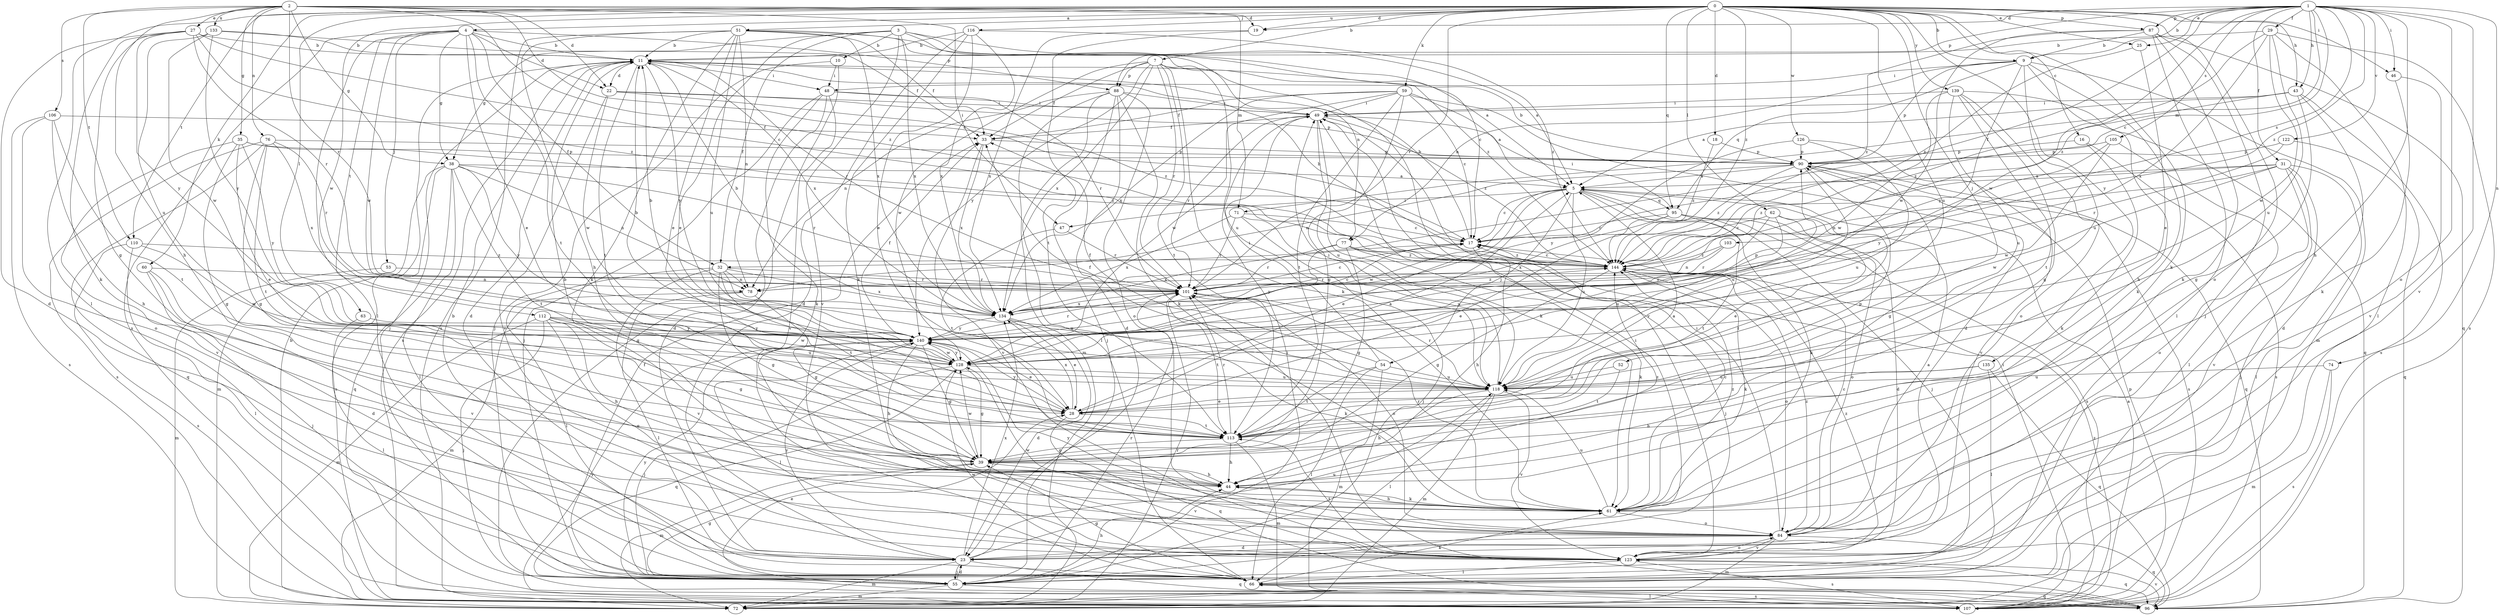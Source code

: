 strict digraph  {
0;
1;
2;
3;
4;
5;
7;
9;
10;
11;
16;
17;
18;
19;
22;
23;
25;
27;
28;
29;
31;
32;
33;
35;
38;
39;
43;
44;
46;
47;
48;
49;
51;
52;
53;
54;
55;
59;
60;
61;
62;
63;
66;
71;
72;
74;
76;
77;
78;
84;
87;
88;
90;
95;
96;
101;
103;
105;
106;
107;
110;
112;
113;
116;
118;
122;
123;
126;
128;
133;
134;
135;
139;
140;
144;
0 -> 4  [label=a];
0 -> 7  [label=b];
0 -> 9  [label=b];
0 -> 16  [label=c];
0 -> 18  [label=d];
0 -> 19  [label=d];
0 -> 25  [label=e];
0 -> 43  [label=h];
0 -> 46  [label=i];
0 -> 51  [label=j];
0 -> 52  [label=j];
0 -> 59  [label=k];
0 -> 60  [label=k];
0 -> 61  [label=k];
0 -> 62  [label=l];
0 -> 63  [label=l];
0 -> 66  [label=l];
0 -> 84  [label=o];
0 -> 87  [label=p];
0 -> 95  [label=q];
0 -> 101  [label=r];
0 -> 110  [label=t];
0 -> 116  [label=u];
0 -> 118  [label=u];
0 -> 126  [label=w];
0 -> 128  [label=w];
0 -> 135  [label=y];
0 -> 139  [label=y];
0 -> 144  [label=z];
1 -> 9  [label=b];
1 -> 17  [label=c];
1 -> 19  [label=d];
1 -> 25  [label=e];
1 -> 29  [label=f];
1 -> 31  [label=f];
1 -> 32  [label=f];
1 -> 43  [label=h];
1 -> 44  [label=h];
1 -> 46  [label=i];
1 -> 71  [label=m];
1 -> 74  [label=n];
1 -> 84  [label=o];
1 -> 87  [label=p];
1 -> 88  [label=p];
1 -> 103  [label=s];
1 -> 105  [label=s];
1 -> 122  [label=v];
1 -> 123  [label=v];
1 -> 128  [label=w];
1 -> 144  [label=z];
2 -> 17  [label=c];
2 -> 19  [label=d];
2 -> 22  [label=d];
2 -> 27  [label=e];
2 -> 35  [label=g];
2 -> 38  [label=g];
2 -> 44  [label=h];
2 -> 47  [label=i];
2 -> 71  [label=m];
2 -> 76  [label=n];
2 -> 101  [label=r];
2 -> 106  [label=s];
2 -> 110  [label=t];
2 -> 133  [label=x];
2 -> 144  [label=z];
3 -> 5  [label=a];
3 -> 10  [label=b];
3 -> 17  [label=c];
3 -> 28  [label=e];
3 -> 32  [label=f];
3 -> 38  [label=g];
3 -> 77  [label=n];
3 -> 123  [label=v];
3 -> 134  [label=x];
4 -> 11  [label=b];
4 -> 22  [label=d];
4 -> 28  [label=e];
4 -> 32  [label=f];
4 -> 38  [label=g];
4 -> 53  [label=j];
4 -> 66  [label=l];
4 -> 88  [label=p];
4 -> 107  [label=s];
4 -> 112  [label=t];
4 -> 113  [label=t];
4 -> 128  [label=w];
5 -> 17  [label=c];
5 -> 28  [label=e];
5 -> 47  [label=i];
5 -> 54  [label=j];
5 -> 55  [label=j];
5 -> 61  [label=k];
5 -> 95  [label=q];
5 -> 107  [label=s];
5 -> 118  [label=u];
5 -> 128  [label=w];
7 -> 33  [label=f];
7 -> 61  [label=k];
7 -> 88  [label=p];
7 -> 101  [label=r];
7 -> 113  [label=t];
7 -> 118  [label=u];
7 -> 123  [label=v];
7 -> 128  [label=w];
7 -> 134  [label=x];
7 -> 140  [label=y];
9 -> 44  [label=h];
9 -> 48  [label=i];
9 -> 61  [label=k];
9 -> 72  [label=m];
9 -> 77  [label=n];
9 -> 90  [label=p];
9 -> 95  [label=q];
9 -> 118  [label=u];
9 -> 140  [label=y];
10 -> 48  [label=i];
10 -> 55  [label=j];
10 -> 96  [label=q];
11 -> 22  [label=d];
11 -> 23  [label=d];
11 -> 48  [label=i];
11 -> 55  [label=j];
11 -> 101  [label=r];
11 -> 107  [label=s];
11 -> 113  [label=t];
11 -> 134  [label=x];
11 -> 140  [label=y];
16 -> 61  [label=k];
16 -> 90  [label=p];
16 -> 107  [label=s];
17 -> 11  [label=b];
17 -> 44  [label=h];
17 -> 134  [label=x];
17 -> 144  [label=z];
18 -> 90  [label=p];
18 -> 144  [label=z];
19 -> 113  [label=t];
19 -> 134  [label=x];
22 -> 49  [label=i];
22 -> 90  [label=p];
22 -> 123  [label=v];
22 -> 128  [label=w];
22 -> 144  [label=z];
23 -> 11  [label=b];
23 -> 49  [label=i];
23 -> 55  [label=j];
23 -> 72  [label=m];
23 -> 96  [label=q];
23 -> 118  [label=u];
23 -> 134  [label=x];
23 -> 140  [label=y];
25 -> 28  [label=e];
25 -> 144  [label=z];
27 -> 11  [label=b];
27 -> 17  [label=c];
27 -> 23  [label=d];
27 -> 39  [label=g];
27 -> 61  [label=k];
27 -> 101  [label=r];
27 -> 140  [label=y];
27 -> 144  [label=z];
28 -> 5  [label=a];
28 -> 96  [label=q];
28 -> 113  [label=t];
28 -> 134  [label=x];
28 -> 140  [label=y];
29 -> 11  [label=b];
29 -> 66  [label=l];
29 -> 107  [label=s];
29 -> 118  [label=u];
29 -> 128  [label=w];
29 -> 134  [label=x];
29 -> 144  [label=z];
31 -> 5  [label=a];
31 -> 55  [label=j];
31 -> 66  [label=l];
31 -> 78  [label=n];
31 -> 84  [label=o];
31 -> 123  [label=v];
31 -> 128  [label=w];
31 -> 144  [label=z];
32 -> 39  [label=g];
32 -> 66  [label=l];
32 -> 78  [label=n];
32 -> 101  [label=r];
32 -> 113  [label=t];
32 -> 118  [label=u];
32 -> 123  [label=v];
32 -> 134  [label=x];
33 -> 90  [label=p];
33 -> 123  [label=v];
33 -> 134  [label=x];
35 -> 28  [label=e];
35 -> 39  [label=g];
35 -> 90  [label=p];
35 -> 123  [label=v];
35 -> 140  [label=y];
35 -> 144  [label=z];
38 -> 5  [label=a];
38 -> 66  [label=l];
38 -> 72  [label=m];
38 -> 78  [label=n];
38 -> 96  [label=q];
38 -> 101  [label=r];
38 -> 107  [label=s];
38 -> 113  [label=t];
38 -> 140  [label=y];
39 -> 44  [label=h];
39 -> 72  [label=m];
39 -> 123  [label=v];
39 -> 128  [label=w];
43 -> 5  [label=a];
43 -> 23  [label=d];
43 -> 39  [label=g];
43 -> 49  [label=i];
43 -> 107  [label=s];
43 -> 144  [label=z];
44 -> 11  [label=b];
44 -> 61  [label=k];
44 -> 144  [label=z];
46 -> 61  [label=k];
46 -> 123  [label=v];
47 -> 101  [label=r];
47 -> 113  [label=t];
48 -> 23  [label=d];
48 -> 49  [label=i];
48 -> 55  [label=j];
48 -> 61  [label=k];
48 -> 101  [label=r];
48 -> 123  [label=v];
49 -> 33  [label=f];
49 -> 61  [label=k];
49 -> 101  [label=r];
49 -> 118  [label=u];
49 -> 144  [label=z];
51 -> 5  [label=a];
51 -> 11  [label=b];
51 -> 28  [label=e];
51 -> 33  [label=f];
51 -> 44  [label=h];
51 -> 61  [label=k];
51 -> 78  [label=n];
51 -> 107  [label=s];
51 -> 118  [label=u];
51 -> 134  [label=x];
51 -> 144  [label=z];
52 -> 113  [label=t];
52 -> 118  [label=u];
53 -> 72  [label=m];
53 -> 101  [label=r];
54 -> 33  [label=f];
54 -> 49  [label=i];
54 -> 66  [label=l];
54 -> 72  [label=m];
54 -> 113  [label=t];
54 -> 118  [label=u];
55 -> 23  [label=d];
55 -> 28  [label=e];
55 -> 33  [label=f];
55 -> 39  [label=g];
55 -> 44  [label=h];
55 -> 49  [label=i];
55 -> 72  [label=m];
55 -> 96  [label=q];
55 -> 101  [label=r];
55 -> 140  [label=y];
59 -> 5  [label=a];
59 -> 17  [label=c];
59 -> 23  [label=d];
59 -> 33  [label=f];
59 -> 39  [label=g];
59 -> 49  [label=i];
59 -> 113  [label=t];
59 -> 128  [label=w];
59 -> 134  [label=x];
60 -> 23  [label=d];
60 -> 55  [label=j];
60 -> 78  [label=n];
60 -> 123  [label=v];
61 -> 17  [label=c];
61 -> 44  [label=h];
61 -> 84  [label=o];
61 -> 101  [label=r];
61 -> 118  [label=u];
61 -> 144  [label=z];
62 -> 17  [label=c];
62 -> 28  [label=e];
62 -> 113  [label=t];
62 -> 118  [label=u];
62 -> 140  [label=y];
63 -> 66  [label=l];
63 -> 140  [label=y];
66 -> 39  [label=g];
66 -> 61  [label=k];
66 -> 107  [label=s];
66 -> 128  [label=w];
71 -> 17  [label=c];
71 -> 55  [label=j];
71 -> 101  [label=r];
71 -> 118  [label=u];
71 -> 134  [label=x];
72 -> 11  [label=b];
72 -> 101  [label=r];
74 -> 72  [label=m];
74 -> 107  [label=s];
74 -> 118  [label=u];
76 -> 39  [label=g];
76 -> 90  [label=p];
76 -> 96  [label=q];
76 -> 101  [label=r];
76 -> 107  [label=s];
76 -> 113  [label=t];
76 -> 134  [label=x];
77 -> 39  [label=g];
77 -> 55  [label=j];
77 -> 61  [label=k];
77 -> 101  [label=r];
77 -> 140  [label=y];
77 -> 144  [label=z];
78 -> 39  [label=g];
78 -> 66  [label=l];
78 -> 72  [label=m];
84 -> 5  [label=a];
84 -> 17  [label=c];
84 -> 23  [label=d];
84 -> 49  [label=i];
84 -> 72  [label=m];
84 -> 96  [label=q];
84 -> 123  [label=v];
84 -> 128  [label=w];
84 -> 140  [label=y];
84 -> 144  [label=z];
87 -> 55  [label=j];
87 -> 61  [label=k];
87 -> 66  [label=l];
87 -> 96  [label=q];
87 -> 128  [label=w];
87 -> 144  [label=z];
87 -> 9  [label=b];
88 -> 23  [label=d];
88 -> 49  [label=i];
88 -> 55  [label=j];
88 -> 61  [label=k];
88 -> 66  [label=l];
88 -> 72  [label=m];
88 -> 78  [label=n];
88 -> 84  [label=o];
90 -> 5  [label=a];
90 -> 11  [label=b];
90 -> 39  [label=g];
90 -> 78  [label=n];
90 -> 96  [label=q];
90 -> 107  [label=s];
90 -> 118  [label=u];
90 -> 144  [label=z];
95 -> 17  [label=c];
95 -> 23  [label=d];
95 -> 28  [label=e];
95 -> 49  [label=i];
95 -> 84  [label=o];
95 -> 113  [label=t];
95 -> 134  [label=x];
96 -> 101  [label=r];
96 -> 123  [label=v];
101 -> 17  [label=c];
101 -> 84  [label=o];
101 -> 113  [label=t];
101 -> 134  [label=x];
101 -> 144  [label=z];
103 -> 78  [label=n];
103 -> 101  [label=r];
103 -> 144  [label=z];
105 -> 66  [label=l];
105 -> 90  [label=p];
105 -> 128  [label=w];
105 -> 140  [label=y];
106 -> 33  [label=f];
106 -> 44  [label=h];
106 -> 84  [label=o];
106 -> 107  [label=s];
106 -> 113  [label=t];
107 -> 5  [label=a];
107 -> 49  [label=i];
107 -> 66  [label=l];
107 -> 90  [label=p];
107 -> 140  [label=y];
107 -> 144  [label=z];
110 -> 66  [label=l];
110 -> 107  [label=s];
110 -> 128  [label=w];
110 -> 144  [label=z];
112 -> 39  [label=g];
112 -> 44  [label=h];
112 -> 55  [label=j];
112 -> 72  [label=m];
112 -> 84  [label=o];
112 -> 118  [label=u];
112 -> 128  [label=w];
112 -> 140  [label=y];
113 -> 5  [label=a];
113 -> 39  [label=g];
113 -> 44  [label=h];
113 -> 72  [label=m];
113 -> 90  [label=p];
113 -> 101  [label=r];
116 -> 11  [label=b];
116 -> 23  [label=d];
116 -> 28  [label=e];
116 -> 61  [label=k];
116 -> 134  [label=x];
116 -> 144  [label=z];
118 -> 28  [label=e];
118 -> 33  [label=f];
118 -> 44  [label=h];
118 -> 49  [label=i];
118 -> 66  [label=l];
118 -> 72  [label=m];
118 -> 101  [label=r];
118 -> 123  [label=v];
122 -> 90  [label=p];
122 -> 96  [label=q];
122 -> 101  [label=r];
123 -> 66  [label=l];
123 -> 84  [label=o];
123 -> 96  [label=q];
123 -> 107  [label=s];
123 -> 113  [label=t];
123 -> 144  [label=z];
126 -> 90  [label=p];
126 -> 118  [label=u];
126 -> 123  [label=v];
126 -> 140  [label=y];
128 -> 11  [label=b];
128 -> 39  [label=g];
128 -> 55  [label=j];
128 -> 96  [label=q];
128 -> 118  [label=u];
128 -> 140  [label=y];
133 -> 11  [label=b];
133 -> 33  [label=f];
133 -> 118  [label=u];
133 -> 128  [label=w];
133 -> 140  [label=y];
134 -> 11  [label=b];
134 -> 17  [label=c];
134 -> 23  [label=d];
134 -> 28  [label=e];
134 -> 61  [label=k];
134 -> 140  [label=y];
135 -> 44  [label=h];
135 -> 66  [label=l];
135 -> 96  [label=q];
135 -> 118  [label=u];
139 -> 39  [label=g];
139 -> 49  [label=i];
139 -> 84  [label=o];
139 -> 96  [label=q];
139 -> 113  [label=t];
139 -> 118  [label=u];
139 -> 128  [label=w];
140 -> 11  [label=b];
140 -> 28  [label=e];
140 -> 33  [label=f];
140 -> 39  [label=g];
140 -> 44  [label=h];
140 -> 66  [label=l];
140 -> 90  [label=p];
140 -> 101  [label=r];
140 -> 128  [label=w];
144 -> 11  [label=b];
144 -> 17  [label=c];
144 -> 39  [label=g];
144 -> 61  [label=k];
144 -> 84  [label=o];
144 -> 101  [label=r];
}
